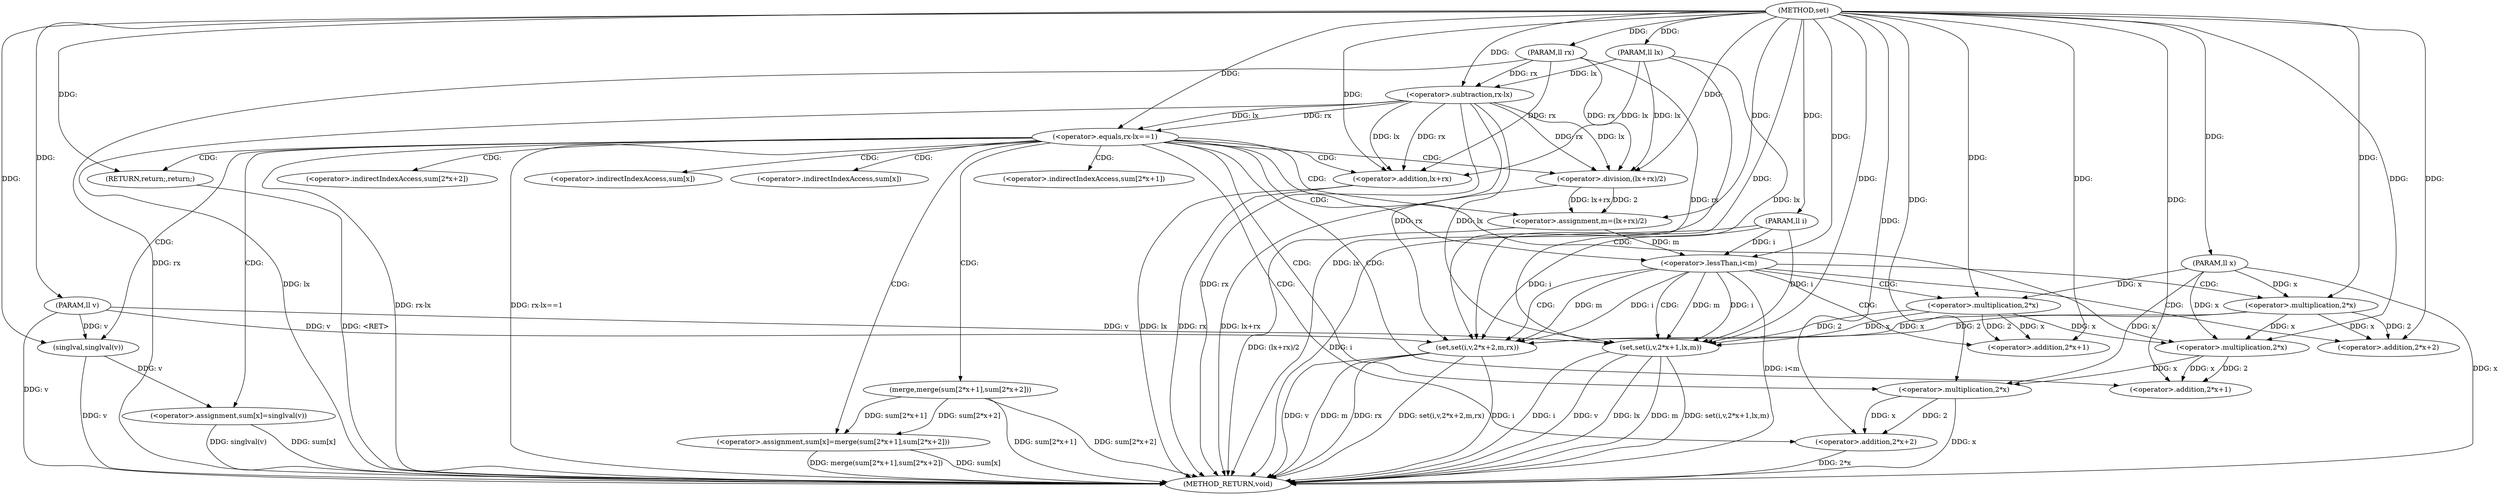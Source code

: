 digraph "set" {  
"1000481" [label = "(METHOD,set)" ]
"1000556" [label = "(METHOD_RETURN,void)" ]
"1000482" [label = "(PARAM,ll i)" ]
"1000483" [label = "(PARAM,ll v)" ]
"1000484" [label = "(PARAM,ll x)" ]
"1000485" [label = "(PARAM,ll lx)" ]
"1000486" [label = "(PARAM,ll rx)" ]
"1000503" [label = "(<operator>.assignment,m=(lx+rx)/2)" ]
"1000537" [label = "(<operator>.assignment,sum[x]=merge(sum[2*x+1],sum[2*x+2]))" ]
"1000489" [label = "(<operator>.equals,rx-lx==1)" ]
"1000511" [label = "(<operator>.lessThan,i<m)" ]
"1000495" [label = "(<operator>.assignment,sum[x]=singlval(v))" ]
"1000501" [label = "(RETURN,return;,return;)" ]
"1000505" [label = "(<operator>.division,(lx+rx)/2)" ]
"1000515" [label = "(set,set(i,v,2*x+1,lx,m))" ]
"1000541" [label = "(merge,merge(sum[2*x+1],sum[2*x+2]))" ]
"1000490" [label = "(<operator>.subtraction,rx-lx)" ]
"1000506" [label = "(<operator>.addition,lx+rx)" ]
"1000527" [label = "(set,set(i,v,2*x+2,m,rx))" ]
"1000499" [label = "(singlval,singlval(v))" ]
"1000518" [label = "(<operator>.addition,2*x+1)" ]
"1000544" [label = "(<operator>.addition,2*x+1)" ]
"1000551" [label = "(<operator>.addition,2*x+2)" ]
"1000519" [label = "(<operator>.multiplication,2*x)" ]
"1000530" [label = "(<operator>.addition,2*x+2)" ]
"1000545" [label = "(<operator>.multiplication,2*x)" ]
"1000552" [label = "(<operator>.multiplication,2*x)" ]
"1000531" [label = "(<operator>.multiplication,2*x)" ]
"1000538" [label = "(<operator>.indirectIndexAccess,sum[x])" ]
"1000542" [label = "(<operator>.indirectIndexAccess,sum[2*x+1])" ]
"1000549" [label = "(<operator>.indirectIndexAccess,sum[2*x+2])" ]
"1000496" [label = "(<operator>.indirectIndexAccess,sum[x])" ]
  "1000501" -> "1000556"  [ label = "DDG: <RET>"] 
  "1000482" -> "1000556"  [ label = "DDG: i"] 
  "1000483" -> "1000556"  [ label = "DDG: v"] 
  "1000484" -> "1000556"  [ label = "DDG: x"] 
  "1000485" -> "1000556"  [ label = "DDG: lx"] 
  "1000486" -> "1000556"  [ label = "DDG: rx"] 
  "1000490" -> "1000556"  [ label = "DDG: rx"] 
  "1000490" -> "1000556"  [ label = "DDG: lx"] 
  "1000489" -> "1000556"  [ label = "DDG: rx-lx"] 
  "1000489" -> "1000556"  [ label = "DDG: rx-lx==1"] 
  "1000506" -> "1000556"  [ label = "DDG: lx"] 
  "1000506" -> "1000556"  [ label = "DDG: rx"] 
  "1000505" -> "1000556"  [ label = "DDG: lx+rx"] 
  "1000503" -> "1000556"  [ label = "DDG: (lx+rx)/2"] 
  "1000511" -> "1000556"  [ label = "DDG: i<m"] 
  "1000527" -> "1000556"  [ label = "DDG: i"] 
  "1000527" -> "1000556"  [ label = "DDG: v"] 
  "1000527" -> "1000556"  [ label = "DDG: m"] 
  "1000527" -> "1000556"  [ label = "DDG: rx"] 
  "1000527" -> "1000556"  [ label = "DDG: set(i,v,2*x+2,m,rx)"] 
  "1000515" -> "1000556"  [ label = "DDG: i"] 
  "1000515" -> "1000556"  [ label = "DDG: v"] 
  "1000515" -> "1000556"  [ label = "DDG: lx"] 
  "1000515" -> "1000556"  [ label = "DDG: m"] 
  "1000515" -> "1000556"  [ label = "DDG: set(i,v,2*x+1,lx,m)"] 
  "1000537" -> "1000556"  [ label = "DDG: sum[x]"] 
  "1000541" -> "1000556"  [ label = "DDG: sum[2*x+1]"] 
  "1000552" -> "1000556"  [ label = "DDG: x"] 
  "1000551" -> "1000556"  [ label = "DDG: 2*x"] 
  "1000541" -> "1000556"  [ label = "DDG: sum[2*x+2]"] 
  "1000537" -> "1000556"  [ label = "DDG: merge(sum[2*x+1],sum[2*x+2])"] 
  "1000495" -> "1000556"  [ label = "DDG: sum[x]"] 
  "1000499" -> "1000556"  [ label = "DDG: v"] 
  "1000495" -> "1000556"  [ label = "DDG: singlval(v)"] 
  "1000481" -> "1000482"  [ label = "DDG: "] 
  "1000481" -> "1000483"  [ label = "DDG: "] 
  "1000481" -> "1000484"  [ label = "DDG: "] 
  "1000481" -> "1000485"  [ label = "DDG: "] 
  "1000481" -> "1000486"  [ label = "DDG: "] 
  "1000505" -> "1000503"  [ label = "DDG: lx+rx"] 
  "1000505" -> "1000503"  [ label = "DDG: 2"] 
  "1000541" -> "1000537"  [ label = "DDG: sum[2*x+1]"] 
  "1000541" -> "1000537"  [ label = "DDG: sum[2*x+2]"] 
  "1000481" -> "1000503"  [ label = "DDG: "] 
  "1000490" -> "1000489"  [ label = "DDG: rx"] 
  "1000490" -> "1000489"  [ label = "DDG: lx"] 
  "1000481" -> "1000489"  [ label = "DDG: "] 
  "1000499" -> "1000495"  [ label = "DDG: v"] 
  "1000481" -> "1000501"  [ label = "DDG: "] 
  "1000490" -> "1000505"  [ label = "DDG: rx"] 
  "1000486" -> "1000505"  [ label = "DDG: rx"] 
  "1000481" -> "1000505"  [ label = "DDG: "] 
  "1000490" -> "1000505"  [ label = "DDG: lx"] 
  "1000485" -> "1000505"  [ label = "DDG: lx"] 
  "1000482" -> "1000511"  [ label = "DDG: i"] 
  "1000481" -> "1000511"  [ label = "DDG: "] 
  "1000503" -> "1000511"  [ label = "DDG: m"] 
  "1000486" -> "1000490"  [ label = "DDG: rx"] 
  "1000481" -> "1000490"  [ label = "DDG: "] 
  "1000485" -> "1000490"  [ label = "DDG: lx"] 
  "1000490" -> "1000506"  [ label = "DDG: lx"] 
  "1000485" -> "1000506"  [ label = "DDG: lx"] 
  "1000481" -> "1000506"  [ label = "DDG: "] 
  "1000490" -> "1000506"  [ label = "DDG: rx"] 
  "1000486" -> "1000506"  [ label = "DDG: rx"] 
  "1000511" -> "1000515"  [ label = "DDG: i"] 
  "1000482" -> "1000515"  [ label = "DDG: i"] 
  "1000481" -> "1000515"  [ label = "DDG: "] 
  "1000483" -> "1000515"  [ label = "DDG: v"] 
  "1000511" -> "1000515"  [ label = "DDG: m"] 
  "1000485" -> "1000515"  [ label = "DDG: lx"] 
  "1000490" -> "1000515"  [ label = "DDG: lx"] 
  "1000519" -> "1000515"  [ label = "DDG: 2"] 
  "1000519" -> "1000515"  [ label = "DDG: x"] 
  "1000483" -> "1000499"  [ label = "DDG: v"] 
  "1000481" -> "1000499"  [ label = "DDG: "] 
  "1000519" -> "1000518"  [ label = "DDG: 2"] 
  "1000519" -> "1000518"  [ label = "DDG: x"] 
  "1000481" -> "1000518"  [ label = "DDG: "] 
  "1000511" -> "1000527"  [ label = "DDG: i"] 
  "1000482" -> "1000527"  [ label = "DDG: i"] 
  "1000481" -> "1000527"  [ label = "DDG: "] 
  "1000486" -> "1000527"  [ label = "DDG: rx"] 
  "1000490" -> "1000527"  [ label = "DDG: rx"] 
  "1000483" -> "1000527"  [ label = "DDG: v"] 
  "1000511" -> "1000527"  [ label = "DDG: m"] 
  "1000531" -> "1000527"  [ label = "DDG: 2"] 
  "1000531" -> "1000527"  [ label = "DDG: x"] 
  "1000545" -> "1000544"  [ label = "DDG: 2"] 
  "1000545" -> "1000544"  [ label = "DDG: x"] 
  "1000481" -> "1000544"  [ label = "DDG: "] 
  "1000552" -> "1000551"  [ label = "DDG: 2"] 
  "1000552" -> "1000551"  [ label = "DDG: x"] 
  "1000481" -> "1000551"  [ label = "DDG: "] 
  "1000481" -> "1000519"  [ label = "DDG: "] 
  "1000484" -> "1000519"  [ label = "DDG: x"] 
  "1000531" -> "1000530"  [ label = "DDG: 2"] 
  "1000531" -> "1000530"  [ label = "DDG: x"] 
  "1000481" -> "1000530"  [ label = "DDG: "] 
  "1000481" -> "1000545"  [ label = "DDG: "] 
  "1000531" -> "1000545"  [ label = "DDG: x"] 
  "1000519" -> "1000545"  [ label = "DDG: x"] 
  "1000484" -> "1000545"  [ label = "DDG: x"] 
  "1000481" -> "1000552"  [ label = "DDG: "] 
  "1000545" -> "1000552"  [ label = "DDG: x"] 
  "1000484" -> "1000552"  [ label = "DDG: x"] 
  "1000481" -> "1000531"  [ label = "DDG: "] 
  "1000484" -> "1000531"  [ label = "DDG: x"] 
  "1000489" -> "1000503"  [ label = "CDG: "] 
  "1000489" -> "1000538"  [ label = "CDG: "] 
  "1000489" -> "1000496"  [ label = "CDG: "] 
  "1000489" -> "1000537"  [ label = "CDG: "] 
  "1000489" -> "1000541"  [ label = "CDG: "] 
  "1000489" -> "1000495"  [ label = "CDG: "] 
  "1000489" -> "1000545"  [ label = "CDG: "] 
  "1000489" -> "1000499"  [ label = "CDG: "] 
  "1000489" -> "1000544"  [ label = "CDG: "] 
  "1000489" -> "1000506"  [ label = "CDG: "] 
  "1000489" -> "1000501"  [ label = "CDG: "] 
  "1000489" -> "1000551"  [ label = "CDG: "] 
  "1000489" -> "1000549"  [ label = "CDG: "] 
  "1000489" -> "1000505"  [ label = "CDG: "] 
  "1000489" -> "1000552"  [ label = "CDG: "] 
  "1000489" -> "1000511"  [ label = "CDG: "] 
  "1000489" -> "1000542"  [ label = "CDG: "] 
  "1000511" -> "1000530"  [ label = "CDG: "] 
  "1000511" -> "1000518"  [ label = "CDG: "] 
  "1000511" -> "1000519"  [ label = "CDG: "] 
  "1000511" -> "1000515"  [ label = "CDG: "] 
  "1000511" -> "1000531"  [ label = "CDG: "] 
  "1000511" -> "1000527"  [ label = "CDG: "] 
}
